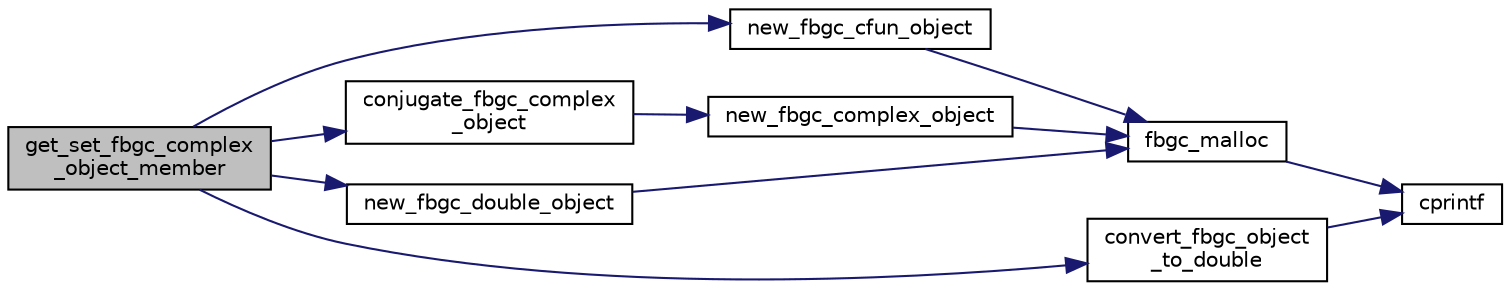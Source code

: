 digraph "get_set_fbgc_complex_object_member"
{
  edge [fontname="Helvetica",fontsize="10",labelfontname="Helvetica",labelfontsize="10"];
  node [fontname="Helvetica",fontsize="10",shape=record];
  rankdir="LR";
  Node12 [label="get_set_fbgc_complex\l_object_member",height=0.2,width=0.4,color="black", fillcolor="grey75", style="filled", fontcolor="black"];
  Node12 -> Node13 [color="midnightblue",fontsize="10",style="solid"];
  Node13 [label="new_fbgc_cfun_object",height=0.2,width=0.4,color="black", fillcolor="white", style="filled",URL="$cmodule__object_8c.html#a2772285a9de527a525825b3575453288"];
  Node13 -> Node14 [color="midnightblue",fontsize="10",style="solid"];
  Node14 [label="fbgc_malloc",height=0.2,width=0.4,color="black", fillcolor="white", style="filled",URL="$memory_8c.html#a41dd65ee24d51160659bf94bed90e998"];
  Node14 -> Node15 [color="midnightblue",fontsize="10",style="solid"];
  Node15 [label="cprintf",height=0.2,width=0.4,color="black", fillcolor="white", style="filled",URL="$error_8c.html#a30fee765292b076e015fc846035f2550"];
  Node12 -> Node16 [color="midnightblue",fontsize="10",style="solid"];
  Node16 [label="conjugate_fbgc_complex\l_object",height=0.2,width=0.4,color="black", fillcolor="white", style="filled",URL="$complex__object_8c.html#a4d5a67859f36b47644ca19c5eacb7b20"];
  Node16 -> Node17 [color="midnightblue",fontsize="10",style="solid"];
  Node17 [label="new_fbgc_complex_object",height=0.2,width=0.4,color="black", fillcolor="white", style="filled",URL="$complex__object_8c.html#aaa211012c5583b4c23ebcc4824fbc504"];
  Node17 -> Node14 [color="midnightblue",fontsize="10",style="solid"];
  Node12 -> Node18 [color="midnightblue",fontsize="10",style="solid"];
  Node18 [label="new_fbgc_double_object",height=0.2,width=0.4,color="black", fillcolor="white", style="filled",URL="$double__object_8c.html#a08dd93b8f6c56cf7cb6210b63c29dbaf"];
  Node18 -> Node14 [color="midnightblue",fontsize="10",style="solid"];
  Node12 -> Node19 [color="midnightblue",fontsize="10",style="solid"];
  Node19 [label="convert_fbgc_object\l_to_double",height=0.2,width=0.4,color="black", fillcolor="white", style="filled",URL="$fbgc__object_8c.html#a3bb27f7967c007951389378fc9f358e3"];
  Node19 -> Node15 [color="midnightblue",fontsize="10",style="solid"];
}
